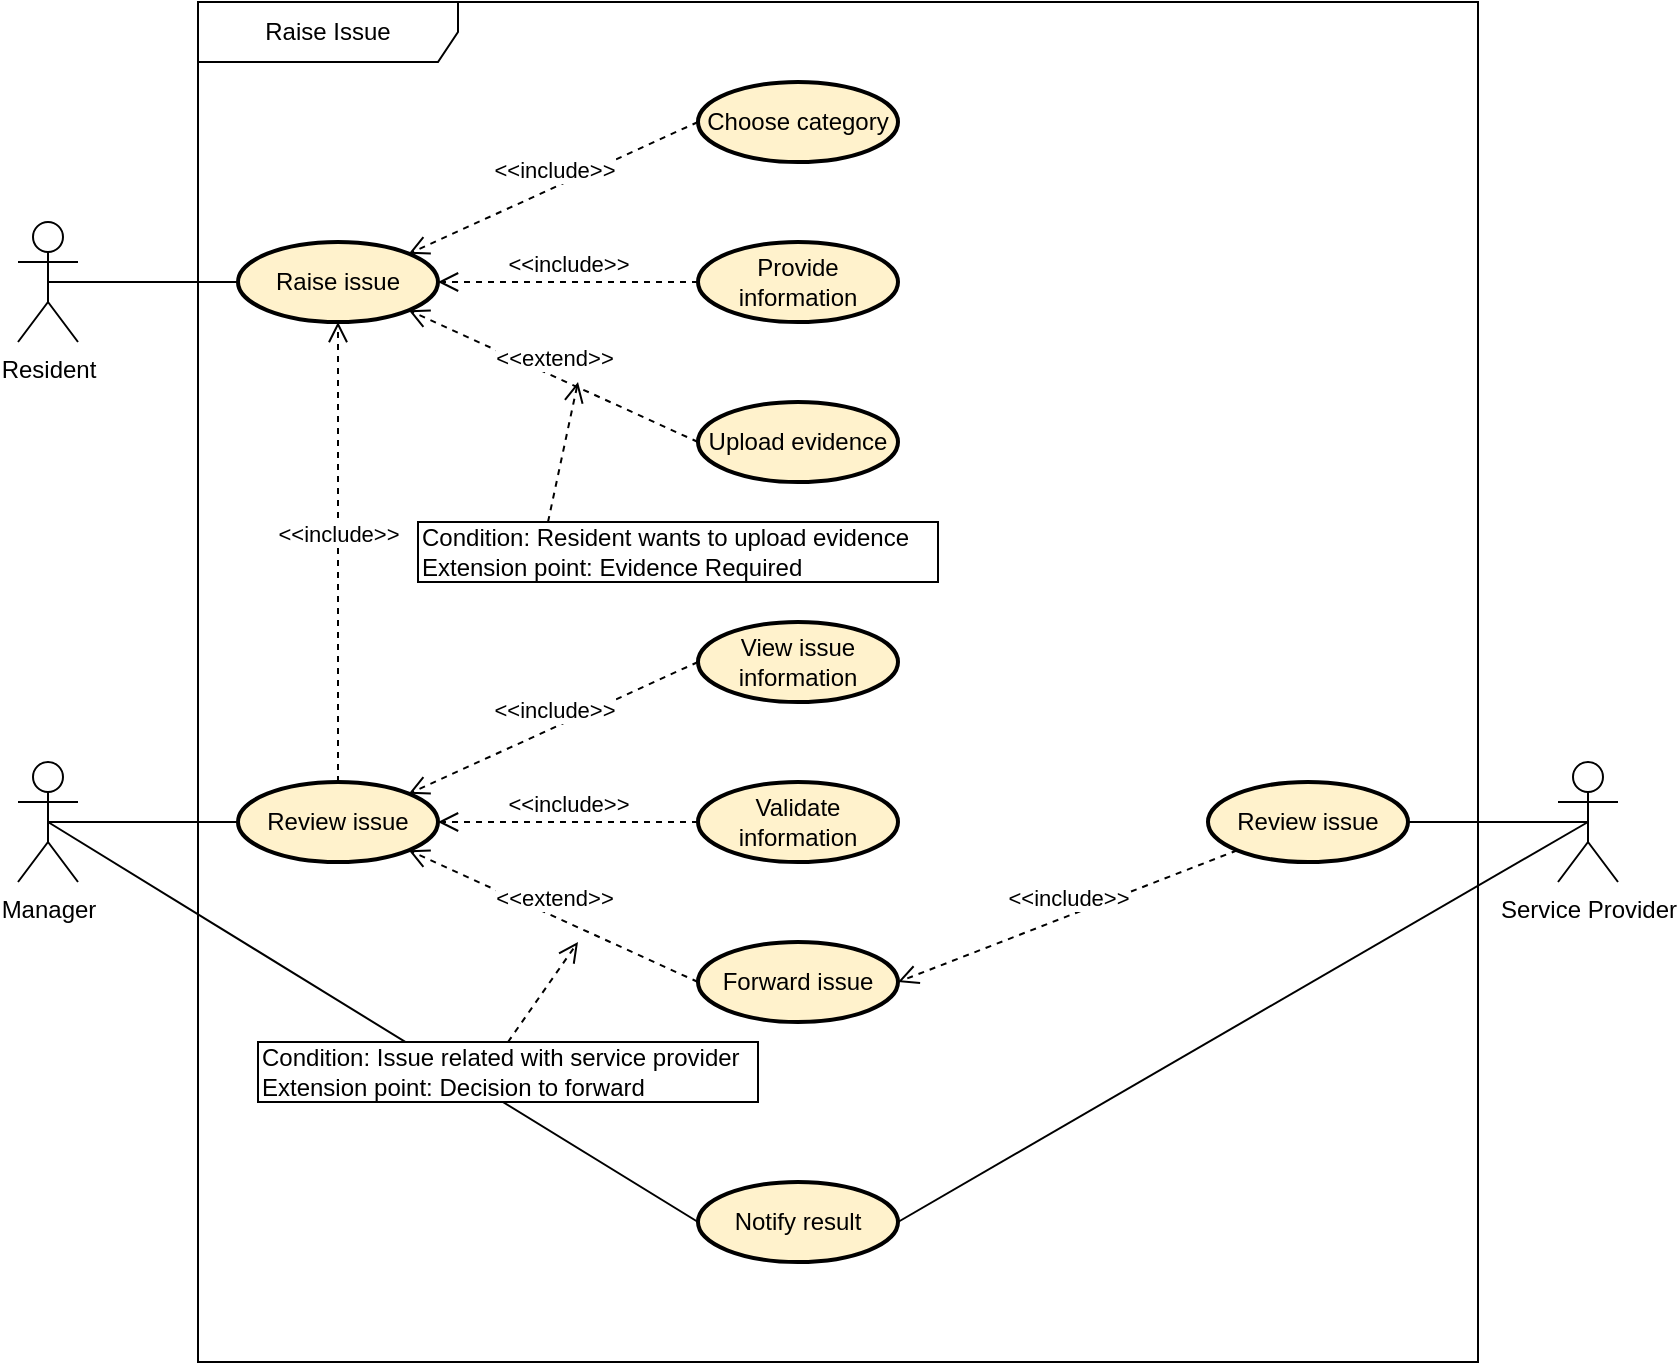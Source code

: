<mxfile scale="1" border="0" version="27.1.3">
  <diagram name="Page-1" id="g5cH1t0SmlpA87fEUwU-">
    <mxGraphModel dx="988" dy="562" grid="1" gridSize="10" guides="1" tooltips="1" connect="1" arrows="1" fold="1" page="1" pageScale="1" pageWidth="850" pageHeight="1100" math="0" shadow="0">
      <root>
        <mxCell id="0" />
        <mxCell id="1" parent="0" />
        <mxCell id="zhgyyv9RaAxmv2rtKqCu-2" value="Resident" style="shape=umlActor;verticalLabelPosition=bottom;verticalAlign=top;html=1;" parent="1" vertex="1">
          <mxGeometry x="70" y="1100" width="30" height="60" as="geometry" />
        </mxCell>
        <mxCell id="zhgyyv9RaAxmv2rtKqCu-3" value="Raise issue" style="ellipse;whiteSpace=wrap;html=1;align=center;fillColor=#fff2cc;strokeColor=light-dark(#000000, #6d5100);strokeWidth=2;" parent="1" vertex="1">
          <mxGeometry x="180" y="1110" width="100" height="40" as="geometry" />
        </mxCell>
        <mxCell id="zhgyyv9RaAxmv2rtKqCu-4" value="Choose category" style="ellipse;whiteSpace=wrap;html=1;align=center;fillColor=#fff2cc;strokeColor=light-dark(#000000, #6d5100);strokeWidth=2;" parent="1" vertex="1">
          <mxGeometry x="410" y="1030" width="100" height="40" as="geometry" />
        </mxCell>
        <mxCell id="zhgyyv9RaAxmv2rtKqCu-5" value="Provide information" style="ellipse;whiteSpace=wrap;html=1;align=center;fillColor=#fff2cc;strokeColor=light-dark(#000000, #6d5100);strokeWidth=2;" parent="1" vertex="1">
          <mxGeometry x="410" y="1110" width="100" height="40" as="geometry" />
        </mxCell>
        <mxCell id="zhgyyv9RaAxmv2rtKqCu-6" value="Upload evidence" style="ellipse;whiteSpace=wrap;html=1;align=center;fillColor=#fff2cc;strokeColor=light-dark(#000000, #6d5100);strokeWidth=2;" parent="1" vertex="1">
          <mxGeometry x="410" y="1190" width="100" height="40" as="geometry" />
        </mxCell>
        <mxCell id="zhgyyv9RaAxmv2rtKqCu-7" value="&amp;lt;&amp;lt;include&amp;gt;&amp;gt;" style="html=1;verticalAlign=bottom;endArrow=open;dashed=1;endSize=8;curved=0;rounded=0;entryX=1;entryY=0;entryDx=0;entryDy=0;exitX=0;exitY=0.5;exitDx=0;exitDy=0;" parent="1" source="zhgyyv9RaAxmv2rtKqCu-4" target="zhgyyv9RaAxmv2rtKqCu-3" edge="1">
          <mxGeometry relative="1" as="geometry">
            <mxPoint x="660" y="1090" as="sourcePoint" />
            <mxPoint x="580" y="1090" as="targetPoint" />
          </mxGeometry>
        </mxCell>
        <mxCell id="zhgyyv9RaAxmv2rtKqCu-8" value="&amp;lt;&amp;lt;include&amp;gt;&amp;gt;" style="html=1;verticalAlign=bottom;endArrow=open;dashed=1;endSize=8;curved=0;rounded=0;entryX=1;entryY=0.5;entryDx=0;entryDy=0;exitX=0;exitY=0.5;exitDx=0;exitDy=0;" parent="1" source="zhgyyv9RaAxmv2rtKqCu-5" target="zhgyyv9RaAxmv2rtKqCu-3" edge="1">
          <mxGeometry relative="1" as="geometry">
            <mxPoint x="420" y="1040" as="sourcePoint" />
            <mxPoint x="295" y="1126" as="targetPoint" />
          </mxGeometry>
        </mxCell>
        <mxCell id="zhgyyv9RaAxmv2rtKqCu-9" value="&amp;lt;&amp;lt;extend&amp;gt;&amp;gt;" style="html=1;verticalAlign=bottom;endArrow=open;dashed=1;endSize=8;curved=0;rounded=0;entryX=1;entryY=1;entryDx=0;entryDy=0;exitX=0;exitY=0.5;exitDx=0;exitDy=0;" parent="1" source="zhgyyv9RaAxmv2rtKqCu-6" target="zhgyyv9RaAxmv2rtKqCu-3" edge="1">
          <mxGeometry relative="1" as="geometry">
            <mxPoint x="420" y="1140" as="sourcePoint" />
            <mxPoint x="310" y="1140" as="targetPoint" />
          </mxGeometry>
        </mxCell>
        <mxCell id="zhgyyv9RaAxmv2rtKqCu-14" value="" style="endArrow=none;html=1;rounded=0;exitX=0.5;exitY=0.5;exitDx=0;exitDy=0;exitPerimeter=0;entryX=0;entryY=0.5;entryDx=0;entryDy=0;" parent="1" source="zhgyyv9RaAxmv2rtKqCu-2" target="zhgyyv9RaAxmv2rtKqCu-3" edge="1">
          <mxGeometry width="50" height="50" relative="1" as="geometry">
            <mxPoint x="150" y="1240" as="sourcePoint" />
            <mxPoint x="200" y="1190" as="targetPoint" />
          </mxGeometry>
        </mxCell>
        <mxCell id="zhgyyv9RaAxmv2rtKqCu-15" value="Manager" style="shape=umlActor;verticalLabelPosition=bottom;verticalAlign=top;html=1;" parent="1" vertex="1">
          <mxGeometry x="70" y="1370" width="30" height="60" as="geometry" />
        </mxCell>
        <mxCell id="zhgyyv9RaAxmv2rtKqCu-16" value="Review issue" style="ellipse;whiteSpace=wrap;html=1;align=center;fillColor=#fff2cc;strokeColor=light-dark(#000000, #6d5100);strokeWidth=2;" parent="1" vertex="1">
          <mxGeometry x="180" y="1380" width="100" height="40" as="geometry" />
        </mxCell>
        <mxCell id="zhgyyv9RaAxmv2rtKqCu-17" value="View issue information" style="ellipse;whiteSpace=wrap;html=1;align=center;fillColor=#fff2cc;strokeColor=light-dark(#000000, #6d5100);strokeWidth=2;" parent="1" vertex="1">
          <mxGeometry x="410" y="1300" width="100" height="40" as="geometry" />
        </mxCell>
        <mxCell id="zhgyyv9RaAxmv2rtKqCu-18" value="Validate information" style="ellipse;whiteSpace=wrap;html=1;align=center;fillColor=#fff2cc;strokeColor=light-dark(#000000, #6d5100);strokeWidth=2;" parent="1" vertex="1">
          <mxGeometry x="410" y="1380" width="100" height="40" as="geometry" />
        </mxCell>
        <mxCell id="zhgyyv9RaAxmv2rtKqCu-20" value="" style="endArrow=none;html=1;rounded=0;exitX=0.5;exitY=0.5;exitDx=0;exitDy=0;exitPerimeter=0;entryX=0;entryY=0.5;entryDx=0;entryDy=0;" parent="1" source="zhgyyv9RaAxmv2rtKqCu-15" target="zhgyyv9RaAxmv2rtKqCu-16" edge="1">
          <mxGeometry width="50" height="50" relative="1" as="geometry">
            <mxPoint x="130" y="1360" as="sourcePoint" />
            <mxPoint x="225" y="1360" as="targetPoint" />
          </mxGeometry>
        </mxCell>
        <mxCell id="zhgyyv9RaAxmv2rtKqCu-21" value="Forward issue" style="ellipse;whiteSpace=wrap;html=1;align=center;fillColor=#fff2cc;strokeColor=light-dark(#000000, #6d5100);strokeWidth=2;" parent="1" vertex="1">
          <mxGeometry x="410" y="1460" width="100" height="40" as="geometry" />
        </mxCell>
        <mxCell id="zhgyyv9RaAxmv2rtKqCu-22" value="Notify result" style="ellipse;whiteSpace=wrap;html=1;align=center;fillColor=#fff2cc;strokeColor=light-dark(#000000, #6d5100);strokeWidth=2;" parent="1" vertex="1">
          <mxGeometry x="410" y="1580" width="100" height="40" as="geometry" />
        </mxCell>
        <mxCell id="zhgyyv9RaAxmv2rtKqCu-23" value="Service Provider" style="shape=umlActor;verticalLabelPosition=bottom;verticalAlign=top;html=1;" parent="1" vertex="1">
          <mxGeometry x="840" y="1370" width="30" height="60" as="geometry" />
        </mxCell>
        <mxCell id="zhgyyv9RaAxmv2rtKqCu-24" value="Review issue" style="ellipse;whiteSpace=wrap;html=1;align=center;fillColor=#fff2cc;strokeColor=light-dark(#000000, #6d5100);strokeWidth=2;" parent="1" vertex="1">
          <mxGeometry x="665" y="1380" width="100" height="40" as="geometry" />
        </mxCell>
        <mxCell id="zhgyyv9RaAxmv2rtKqCu-25" value="&amp;lt;&amp;lt;include&amp;gt;&amp;gt;" style="html=1;verticalAlign=bottom;endArrow=open;dashed=1;endSize=8;curved=0;rounded=0;entryX=1;entryY=0;entryDx=0;entryDy=0;exitX=0;exitY=0.5;exitDx=0;exitDy=0;" parent="1" source="zhgyyv9RaAxmv2rtKqCu-17" target="zhgyyv9RaAxmv2rtKqCu-16" edge="1">
          <mxGeometry relative="1" as="geometry">
            <mxPoint x="435" y="1300" as="sourcePoint" />
            <mxPoint x="290" y="1366" as="targetPoint" />
          </mxGeometry>
        </mxCell>
        <mxCell id="zhgyyv9RaAxmv2rtKqCu-26" value="&amp;lt;&amp;lt;include&amp;gt;&amp;gt;" style="html=1;verticalAlign=bottom;endArrow=open;dashed=1;endSize=8;curved=0;rounded=0;entryX=1;entryY=0.5;entryDx=0;entryDy=0;exitX=0;exitY=0.5;exitDx=0;exitDy=0;" parent="1" source="zhgyyv9RaAxmv2rtKqCu-18" target="zhgyyv9RaAxmv2rtKqCu-16" edge="1">
          <mxGeometry relative="1" as="geometry">
            <mxPoint x="420" y="1330" as="sourcePoint" />
            <mxPoint x="275" y="1396" as="targetPoint" />
          </mxGeometry>
        </mxCell>
        <mxCell id="zhgyyv9RaAxmv2rtKqCu-27" value="&amp;lt;&amp;lt;extend&amp;gt;&amp;gt;" style="html=1;verticalAlign=bottom;endArrow=open;dashed=1;endSize=8;curved=0;rounded=0;entryX=1;entryY=1;entryDx=0;entryDy=0;exitX=0;exitY=0.5;exitDx=0;exitDy=0;" parent="1" source="zhgyyv9RaAxmv2rtKqCu-21" target="zhgyyv9RaAxmv2rtKqCu-16" edge="1">
          <mxGeometry relative="1" as="geometry">
            <mxPoint x="425" y="1220" as="sourcePoint" />
            <mxPoint x="275" y="1154" as="targetPoint" />
          </mxGeometry>
        </mxCell>
        <mxCell id="zhgyyv9RaAxmv2rtKqCu-28" value="" style="endArrow=none;html=1;rounded=0;exitX=1;exitY=0.5;exitDx=0;exitDy=0;entryX=0.5;entryY=0.5;entryDx=0;entryDy=0;entryPerimeter=0;" parent="1" source="zhgyyv9RaAxmv2rtKqCu-24" target="zhgyyv9RaAxmv2rtKqCu-23" edge="1">
          <mxGeometry width="50" height="50" relative="1" as="geometry">
            <mxPoint x="95" y="1410" as="sourcePoint" />
            <mxPoint x="190" y="1410" as="targetPoint" />
          </mxGeometry>
        </mxCell>
        <mxCell id="zhgyyv9RaAxmv2rtKqCu-30" value="" style="endArrow=none;html=1;rounded=0;exitX=0.5;exitY=0.5;exitDx=0;exitDy=0;exitPerimeter=0;entryX=0;entryY=0.5;entryDx=0;entryDy=0;" parent="1" source="zhgyyv9RaAxmv2rtKqCu-15" target="zhgyyv9RaAxmv2rtKqCu-22" edge="1">
          <mxGeometry width="50" height="50" relative="1" as="geometry">
            <mxPoint x="95" y="1410" as="sourcePoint" />
            <mxPoint x="190" y="1410" as="targetPoint" />
          </mxGeometry>
        </mxCell>
        <mxCell id="zhgyyv9RaAxmv2rtKqCu-31" value="" style="endArrow=none;html=1;rounded=0;exitX=0.5;exitY=0.5;exitDx=0;exitDy=0;exitPerimeter=0;entryX=1;entryY=0.5;entryDx=0;entryDy=0;" parent="1" source="zhgyyv9RaAxmv2rtKqCu-23" target="zhgyyv9RaAxmv2rtKqCu-22" edge="1">
          <mxGeometry width="50" height="50" relative="1" as="geometry">
            <mxPoint x="110" y="1440" as="sourcePoint" />
            <mxPoint x="420" y="1610" as="targetPoint" />
          </mxGeometry>
        </mxCell>
        <mxCell id="mrIronFKmgXclrQIu5as-1" value="&amp;lt;&amp;lt;include&amp;gt;&amp;gt;" style="html=1;verticalAlign=bottom;endArrow=open;dashed=1;endSize=8;curved=0;rounded=0;entryX=0.5;entryY=1;entryDx=0;entryDy=0;exitX=0.5;exitY=0;exitDx=0;exitDy=0;" parent="1" source="zhgyyv9RaAxmv2rtKqCu-16" target="zhgyyv9RaAxmv2rtKqCu-3" edge="1">
          <mxGeometry relative="1" as="geometry">
            <mxPoint x="420" y="1330" as="sourcePoint" />
            <mxPoint x="275" y="1396" as="targetPoint" />
          </mxGeometry>
        </mxCell>
        <mxCell id="mrIronFKmgXclrQIu5as-2" value="&amp;lt;&amp;lt;include&amp;gt;&amp;gt;" style="html=1;verticalAlign=bottom;endArrow=open;dashed=1;endSize=8;curved=0;rounded=0;entryX=1;entryY=0.5;entryDx=0;entryDy=0;exitX=0;exitY=1;exitDx=0;exitDy=0;" parent="1" source="zhgyyv9RaAxmv2rtKqCu-24" target="zhgyyv9RaAxmv2rtKqCu-21" edge="1">
          <mxGeometry relative="1" as="geometry">
            <mxPoint x="240" y="1390" as="sourcePoint" />
            <mxPoint x="240" y="1160" as="targetPoint" />
          </mxGeometry>
        </mxCell>
        <mxCell id="mrIronFKmgXclrQIu5as-3" value="Raise Issue" style="shape=umlFrame;whiteSpace=wrap;html=1;pointerEvents=0;width=130;height=30;" parent="1" vertex="1">
          <mxGeometry x="160" y="990" width="640" height="680" as="geometry" />
        </mxCell>
        <mxCell id="mrIronFKmgXclrQIu5as-4" value="Condition: Resident wants to upload evidence&lt;div&gt;Extension point:&amp;nbsp;Evidence Required&lt;/div&gt;" style="whiteSpace=wrap;html=1;align=left;" parent="1" vertex="1">
          <mxGeometry x="270" y="1250" width="260" height="30" as="geometry" />
        </mxCell>
        <mxCell id="mrIronFKmgXclrQIu5as-5" value="Condition: Issue related with service provider&lt;div&gt;Extension point: Decision to forward&lt;/div&gt;" style="whiteSpace=wrap;html=1;align=left;" parent="1" vertex="1">
          <mxGeometry x="190" y="1510" width="250" height="30" as="geometry" />
        </mxCell>
        <mxCell id="mrIronFKmgXclrQIu5as-6" value="" style="html=1;verticalAlign=bottom;endArrow=open;dashed=1;endSize=8;curved=0;rounded=0;exitX=0.5;exitY=0;exitDx=0;exitDy=0;" parent="1" source="mrIronFKmgXclrQIu5as-5" edge="1">
          <mxGeometry x="0.75" y="-30" relative="1" as="geometry">
            <mxPoint x="300" y="1480" as="sourcePoint" />
            <mxPoint x="350" y="1460" as="targetPoint" />
            <mxPoint as="offset" />
          </mxGeometry>
        </mxCell>
        <mxCell id="mrIronFKmgXclrQIu5as-7" value="" style="html=1;verticalAlign=bottom;endArrow=open;dashed=1;endSize=8;curved=0;rounded=0;exitX=0.25;exitY=0;exitDx=0;exitDy=0;" parent="1" source="mrIronFKmgXclrQIu5as-4" edge="1">
          <mxGeometry x="0.75" y="-30" relative="1" as="geometry">
            <mxPoint x="350" y="1500" as="sourcePoint" />
            <mxPoint x="350" y="1180" as="targetPoint" />
            <mxPoint as="offset" />
          </mxGeometry>
        </mxCell>
      </root>
    </mxGraphModel>
  </diagram>
</mxfile>

